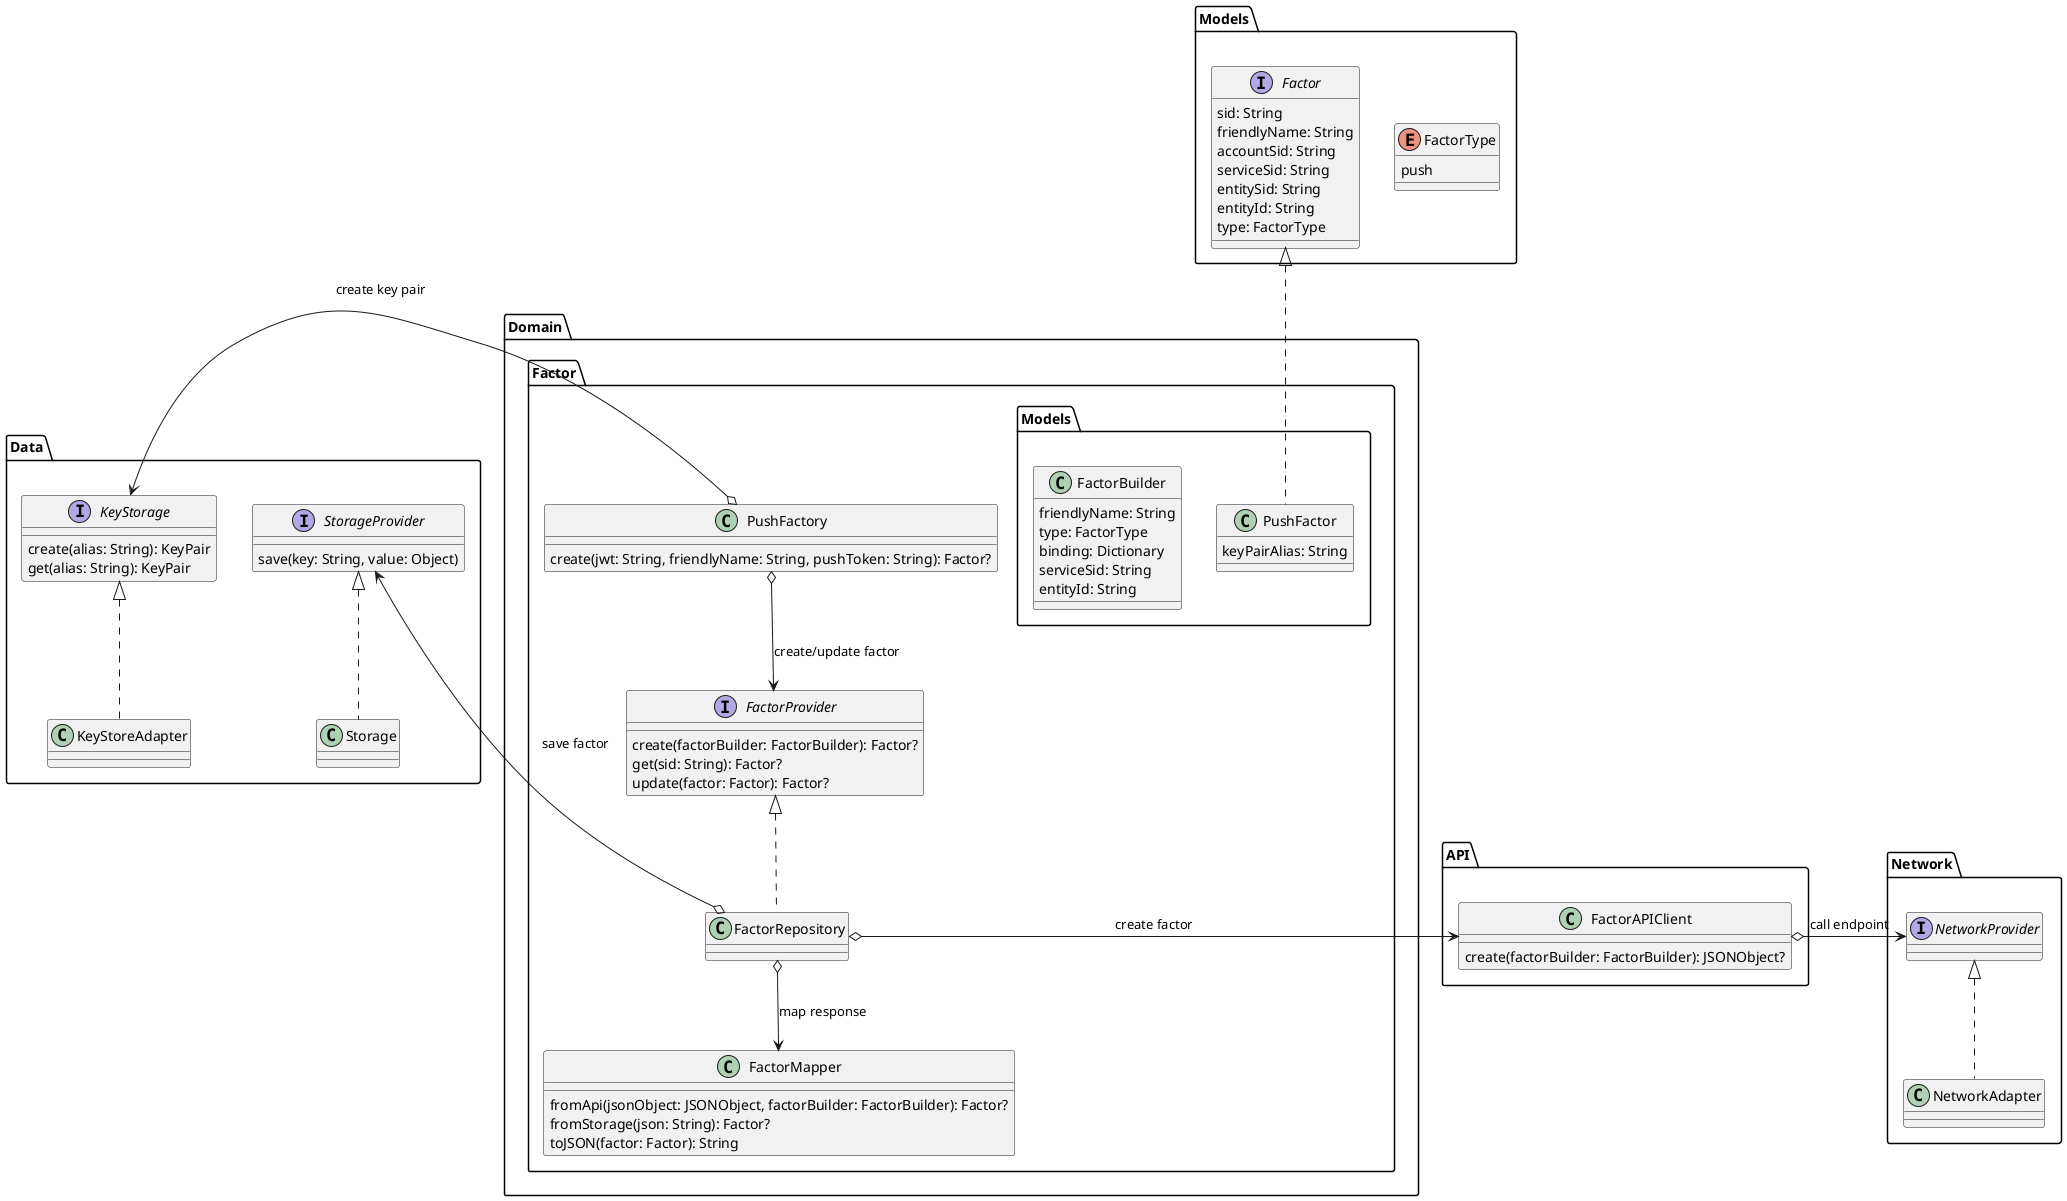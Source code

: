 @startuml Create push factor
enum Models.FactorType {
    push
}
interface Models.Factor {
    sid: String
    friendlyName: String
    accountSid: String
    serviceSid: String
    entitySid: String
    entityId: String
    type: FactorType
}
class Domain.Factor.Models.PushFactor implements Models.Factor {
    keyPairAlias: String
}
class Domain.Factor.Models.FactorBuilder {
    friendlyName: String
    type: FactorType
    binding: Dictionary
    serviceSid: String
    entityId: String
}
class Domain.Factor.FactorMapper {
    fromApi(jsonObject: JSONObject, factorBuilder: FactorBuilder): Factor?
    fromStorage(json: String): Factor?
    toJSON(factor: Factor): String
}
class API.FactorAPIClient {
    create(factorBuilder: FactorBuilder): JSONObject?
}
class Network.NetworkAdapter implements Network.NetworkProvider {

}
interface Data.StorageProvider {
    save(key: String, value: Object)
}
class Data.Storage implements Data.StorageProvider {

}
interface Data.KeyStorage {
    create(alias: String): KeyPair
    get(alias: String): KeyPair
}
class Data.KeyStoreAdapter implements Data.KeyStorage {

}
interface Domain.Factor.FactorProvider {
    create(factorBuilder: FactorBuilder): Factor?
    get(sid: String): Factor?
    update(factor: Factor): Factor?
}
class Domain.Factor.FactorRepository implements Domain.Factor.FactorProvider {

}
class Domain.Factor.PushFactory {
    create(jwt: String, friendlyName: String, pushToken: String): Factor?
}
Domain.Factor.PushFactory o-left-> Data.KeyStorage: create key pair
Domain.Factor.PushFactory o--> Domain.Factor.FactorProvider: create/update factor
Domain.Factor.FactorRepository o-left-> Data.StorageProvider: save factor
Domain.Factor.FactorRepository o-right-> API.FactorAPIClient: create factor
Domain.Factor.FactorRepository o--> Domain.Factor.FactorMapper: map response
API.FactorAPIClient o-right-> Network.NetworkProvider: call endpoint
@enduml